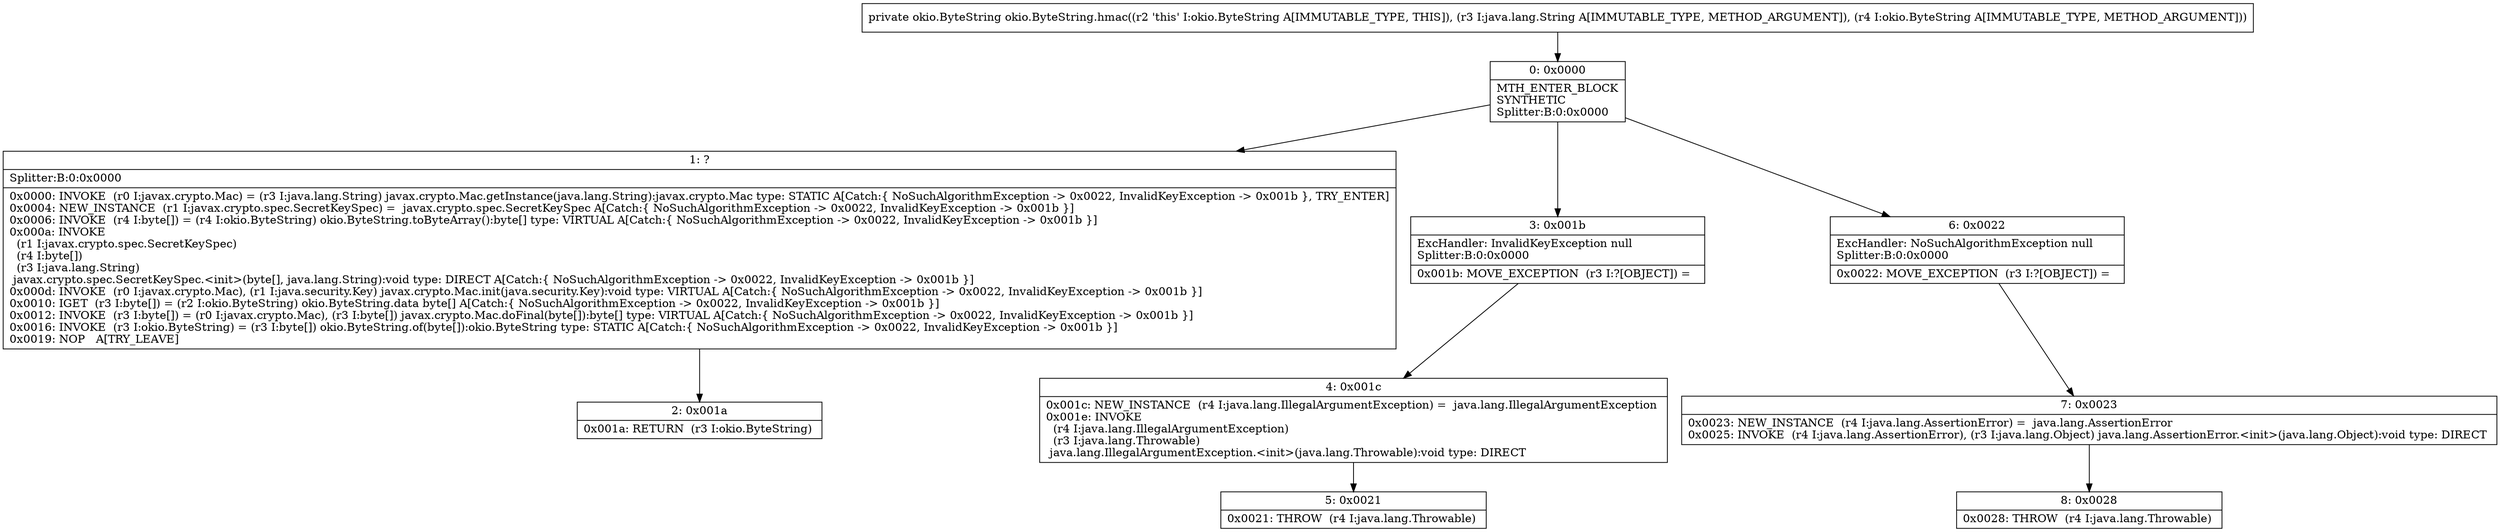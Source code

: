 digraph "CFG forokio.ByteString.hmac(Ljava\/lang\/String;Lokio\/ByteString;)Lokio\/ByteString;" {
Node_0 [shape=record,label="{0\:\ 0x0000|MTH_ENTER_BLOCK\lSYNTHETIC\lSplitter:B:0:0x0000\l}"];
Node_1 [shape=record,label="{1\:\ ?|Splitter:B:0:0x0000\l|0x0000: INVOKE  (r0 I:javax.crypto.Mac) = (r3 I:java.lang.String) javax.crypto.Mac.getInstance(java.lang.String):javax.crypto.Mac type: STATIC A[Catch:\{ NoSuchAlgorithmException \-\> 0x0022, InvalidKeyException \-\> 0x001b \}, TRY_ENTER]\l0x0004: NEW_INSTANCE  (r1 I:javax.crypto.spec.SecretKeySpec) =  javax.crypto.spec.SecretKeySpec A[Catch:\{ NoSuchAlgorithmException \-\> 0x0022, InvalidKeyException \-\> 0x001b \}]\l0x0006: INVOKE  (r4 I:byte[]) = (r4 I:okio.ByteString) okio.ByteString.toByteArray():byte[] type: VIRTUAL A[Catch:\{ NoSuchAlgorithmException \-\> 0x0022, InvalidKeyException \-\> 0x001b \}]\l0x000a: INVOKE  \l  (r1 I:javax.crypto.spec.SecretKeySpec)\l  (r4 I:byte[])\l  (r3 I:java.lang.String)\l javax.crypto.spec.SecretKeySpec.\<init\>(byte[], java.lang.String):void type: DIRECT A[Catch:\{ NoSuchAlgorithmException \-\> 0x0022, InvalidKeyException \-\> 0x001b \}]\l0x000d: INVOKE  (r0 I:javax.crypto.Mac), (r1 I:java.security.Key) javax.crypto.Mac.init(java.security.Key):void type: VIRTUAL A[Catch:\{ NoSuchAlgorithmException \-\> 0x0022, InvalidKeyException \-\> 0x001b \}]\l0x0010: IGET  (r3 I:byte[]) = (r2 I:okio.ByteString) okio.ByteString.data byte[] A[Catch:\{ NoSuchAlgorithmException \-\> 0x0022, InvalidKeyException \-\> 0x001b \}]\l0x0012: INVOKE  (r3 I:byte[]) = (r0 I:javax.crypto.Mac), (r3 I:byte[]) javax.crypto.Mac.doFinal(byte[]):byte[] type: VIRTUAL A[Catch:\{ NoSuchAlgorithmException \-\> 0x0022, InvalidKeyException \-\> 0x001b \}]\l0x0016: INVOKE  (r3 I:okio.ByteString) = (r3 I:byte[]) okio.ByteString.of(byte[]):okio.ByteString type: STATIC A[Catch:\{ NoSuchAlgorithmException \-\> 0x0022, InvalidKeyException \-\> 0x001b \}]\l0x0019: NOP   A[TRY_LEAVE]\l}"];
Node_2 [shape=record,label="{2\:\ 0x001a|0x001a: RETURN  (r3 I:okio.ByteString) \l}"];
Node_3 [shape=record,label="{3\:\ 0x001b|ExcHandler: InvalidKeyException null\lSplitter:B:0:0x0000\l|0x001b: MOVE_EXCEPTION  (r3 I:?[OBJECT]) =  \l}"];
Node_4 [shape=record,label="{4\:\ 0x001c|0x001c: NEW_INSTANCE  (r4 I:java.lang.IllegalArgumentException) =  java.lang.IllegalArgumentException \l0x001e: INVOKE  \l  (r4 I:java.lang.IllegalArgumentException)\l  (r3 I:java.lang.Throwable)\l java.lang.IllegalArgumentException.\<init\>(java.lang.Throwable):void type: DIRECT \l}"];
Node_5 [shape=record,label="{5\:\ 0x0021|0x0021: THROW  (r4 I:java.lang.Throwable) \l}"];
Node_6 [shape=record,label="{6\:\ 0x0022|ExcHandler: NoSuchAlgorithmException null\lSplitter:B:0:0x0000\l|0x0022: MOVE_EXCEPTION  (r3 I:?[OBJECT]) =  \l}"];
Node_7 [shape=record,label="{7\:\ 0x0023|0x0023: NEW_INSTANCE  (r4 I:java.lang.AssertionError) =  java.lang.AssertionError \l0x0025: INVOKE  (r4 I:java.lang.AssertionError), (r3 I:java.lang.Object) java.lang.AssertionError.\<init\>(java.lang.Object):void type: DIRECT \l}"];
Node_8 [shape=record,label="{8\:\ 0x0028|0x0028: THROW  (r4 I:java.lang.Throwable) \l}"];
MethodNode[shape=record,label="{private okio.ByteString okio.ByteString.hmac((r2 'this' I:okio.ByteString A[IMMUTABLE_TYPE, THIS]), (r3 I:java.lang.String A[IMMUTABLE_TYPE, METHOD_ARGUMENT]), (r4 I:okio.ByteString A[IMMUTABLE_TYPE, METHOD_ARGUMENT])) }"];
MethodNode -> Node_0;
Node_0 -> Node_1;
Node_0 -> Node_6;
Node_0 -> Node_3;
Node_1 -> Node_2;
Node_3 -> Node_4;
Node_4 -> Node_5;
Node_6 -> Node_7;
Node_7 -> Node_8;
}

